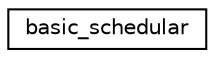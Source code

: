 digraph "Graphical Class Hierarchy"
{
 // LATEX_PDF_SIZE
  edge [fontname="Helvetica",fontsize="10",labelfontname="Helvetica",labelfontsize="10"];
  node [fontname="Helvetica",fontsize="10",shape=record];
  rankdir="LR";
  Node0 [label="basic_schedular",height=0.2,width=0.4,color="black", fillcolor="white", style="filled",URL="$classbasic__schedular.html",tooltip=" "];
}
